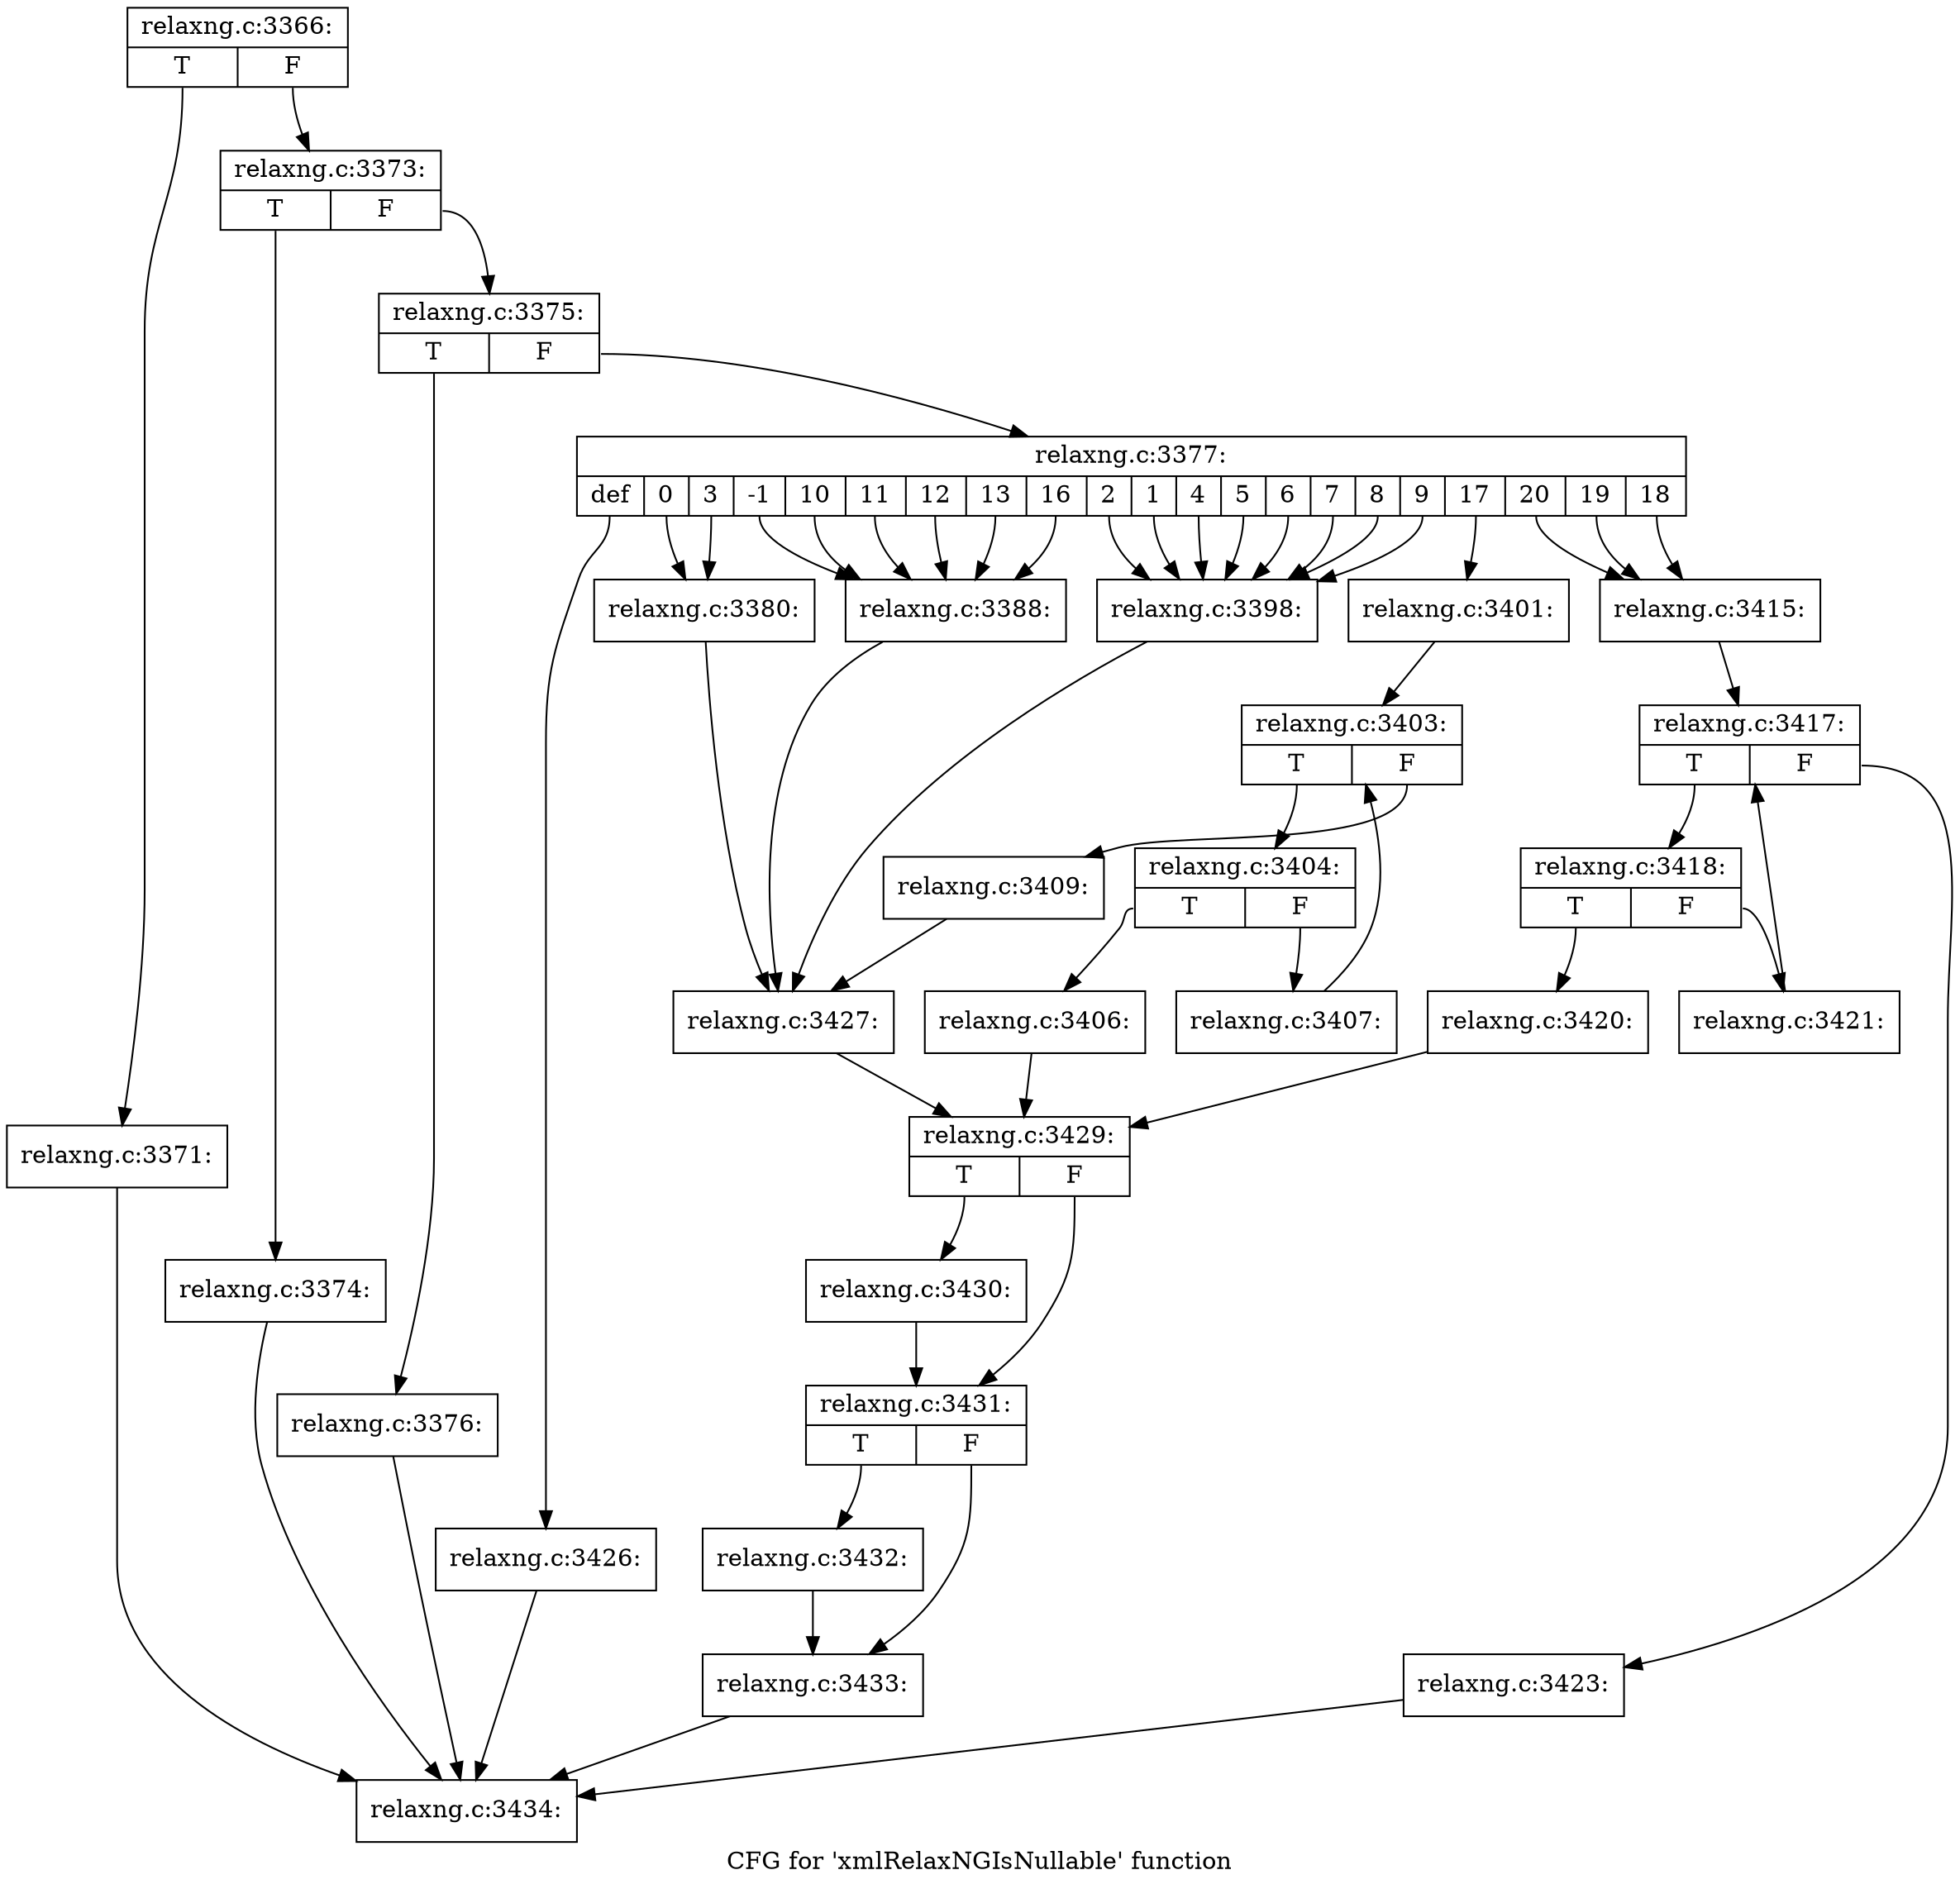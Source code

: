 digraph "CFG for 'xmlRelaxNGIsNullable' function" {
	label="CFG for 'xmlRelaxNGIsNullable' function";

	Node0x3e3c070 [shape=record,label="{relaxng.c:3366:|{<s0>T|<s1>F}}"];
	Node0x3e3c070:s0 -> Node0x3e3c310;
	Node0x3e3c070:s1 -> Node0x3e3c360;
	Node0x3e3c310 [shape=record,label="{relaxng.c:3371:}"];
	Node0x3e3c310 -> Node0x3e542a0;
	Node0x3e3c360 [shape=record,label="{relaxng.c:3373:|{<s0>T|<s1>F}}"];
	Node0x3e3c360:s0 -> Node0x3e54db0;
	Node0x3e3c360:s1 -> Node0x3e54e00;
	Node0x3e54db0 [shape=record,label="{relaxng.c:3374:}"];
	Node0x3e54db0 -> Node0x3e542a0;
	Node0x3e54e00 [shape=record,label="{relaxng.c:3375:|{<s0>T|<s1>F}}"];
	Node0x3e54e00:s0 -> Node0x3e554a0;
	Node0x3e54e00:s1 -> Node0x3e554f0;
	Node0x3e554a0 [shape=record,label="{relaxng.c:3376:}"];
	Node0x3e554a0 -> Node0x3e542a0;
	Node0x3e554f0 [shape=record,label="{relaxng.c:3377:|{<s0>def|<s1>0|<s2>3|<s3>-1|<s4>10|<s5>11|<s6>12|<s7>13|<s8>16|<s9>2|<s10>1|<s11>4|<s12>5|<s13>6|<s14>7|<s15>8|<s16>9|<s17>17|<s18>20|<s19>19|<s20>18}}"];
	Node0x3e554f0:s0 -> Node0x3e55d30;
	Node0x3e554f0:s1 -> Node0x3e56070;
	Node0x3e554f0:s2 -> Node0x3e56070;
	Node0x3e554f0:s3 -> Node0x3e56260;
	Node0x3e554f0:s4 -> Node0x3e56260;
	Node0x3e554f0:s5 -> Node0x3e56260;
	Node0x3e554f0:s6 -> Node0x3e56260;
	Node0x3e554f0:s7 -> Node0x3e56260;
	Node0x3e554f0:s8 -> Node0x3e56260;
	Node0x3e554f0:s9 -> Node0x3e566a0;
	Node0x3e554f0:s10 -> Node0x3e566a0;
	Node0x3e554f0:s11 -> Node0x3e566a0;
	Node0x3e554f0:s12 -> Node0x3e566a0;
	Node0x3e554f0:s13 -> Node0x3e566a0;
	Node0x3e554f0:s14 -> Node0x3e566a0;
	Node0x3e554f0:s15 -> Node0x3e566a0;
	Node0x3e554f0:s16 -> Node0x3e566a0;
	Node0x3e554f0:s17 -> Node0x3e55f80;
	Node0x3e554f0:s18 -> Node0x3e58ab0;
	Node0x3e554f0:s19 -> Node0x3e58ab0;
	Node0x3e554f0:s20 -> Node0x3e58ab0;
	Node0x3e56070 [shape=record,label="{relaxng.c:3380:}"];
	Node0x3e56070 -> Node0x3e55b20;
	Node0x3e56260 [shape=record,label="{relaxng.c:3388:}"];
	Node0x3e56260 -> Node0x3e55b20;
	Node0x3e566a0 [shape=record,label="{relaxng.c:3398:}"];
	Node0x3e566a0 -> Node0x3e55b20;
	Node0x3e55f80 [shape=record,label="{relaxng.c:3401:}"];
	Node0x3e55f80 -> Node0x3e572b0;
	Node0x3e572b0 [shape=record,label="{relaxng.c:3403:|{<s0>T|<s1>F}}"];
	Node0x3e572b0:s0 -> Node0x3e576a0;
	Node0x3e572b0:s1 -> Node0x3e574d0;
	Node0x3e576a0 [shape=record,label="{relaxng.c:3404:|{<s0>T|<s1>F}}"];
	Node0x3e576a0:s0 -> Node0x3e579b0;
	Node0x3e576a0:s1 -> Node0x3e57a00;
	Node0x3e579b0 [shape=record,label="{relaxng.c:3406:}"];
	Node0x3e579b0 -> Node0x3e57bc0;
	Node0x3e57a00 [shape=record,label="{relaxng.c:3407:}"];
	Node0x3e57a00 -> Node0x3e572b0;
	Node0x3e574d0 [shape=record,label="{relaxng.c:3409:}"];
	Node0x3e574d0 -> Node0x3e55b20;
	Node0x3e58ab0 [shape=record,label="{relaxng.c:3415:}"];
	Node0x3e58ab0 -> Node0x3e590b0;
	Node0x3e590b0 [shape=record,label="{relaxng.c:3417:|{<s0>T|<s1>F}}"];
	Node0x3e590b0:s0 -> Node0x3e594a0;
	Node0x3e590b0:s1 -> Node0x3e592d0;
	Node0x3e594a0 [shape=record,label="{relaxng.c:3418:|{<s0>T|<s1>F}}"];
	Node0x3e594a0:s0 -> Node0x3e597b0;
	Node0x3e594a0:s1 -> Node0x3e59800;
	Node0x3e597b0 [shape=record,label="{relaxng.c:3420:}"];
	Node0x3e597b0 -> Node0x3e57bc0;
	Node0x3e59800 [shape=record,label="{relaxng.c:3421:}"];
	Node0x3e59800 -> Node0x3e590b0;
	Node0x3e592d0 [shape=record,label="{relaxng.c:3423:}"];
	Node0x3e592d0 -> Node0x3e542a0;
	Node0x3e55d30 [shape=record,label="{relaxng.c:3426:}"];
	Node0x3e55d30 -> Node0x3e542a0;
	Node0x3e55b20 [shape=record,label="{relaxng.c:3427:}"];
	Node0x3e55b20 -> Node0x3e57bc0;
	Node0x3e57bc0 [shape=record,label="{relaxng.c:3429:|{<s0>T|<s1>F}}"];
	Node0x3e57bc0:s0 -> Node0x3e5a310;
	Node0x3e57bc0:s1 -> Node0x3e5a360;
	Node0x3e5a310 [shape=record,label="{relaxng.c:3430:}"];
	Node0x3e5a310 -> Node0x3e5a360;
	Node0x3e5a360 [shape=record,label="{relaxng.c:3431:|{<s0>T|<s1>F}}"];
	Node0x3e5a360:s0 -> Node0x3e5aac0;
	Node0x3e5a360:s1 -> Node0x3e5ab10;
	Node0x3e5aac0 [shape=record,label="{relaxng.c:3432:}"];
	Node0x3e5aac0 -> Node0x3e5ab10;
	Node0x3e5ab10 [shape=record,label="{relaxng.c:3433:}"];
	Node0x3e5ab10 -> Node0x3e542a0;
	Node0x3e542a0 [shape=record,label="{relaxng.c:3434:}"];
}

